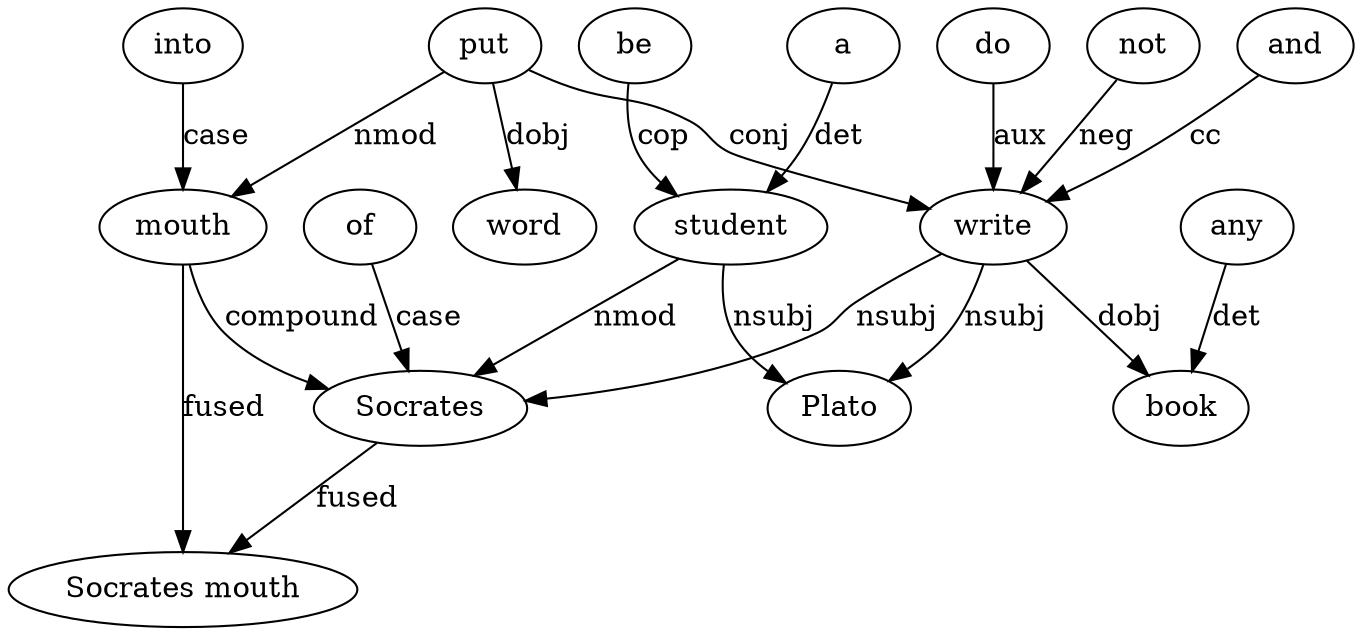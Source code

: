 digraph {
	Socrates -> "Socrates mouth" [label=fused]
	student -> Plato [label=nsubj]
	student -> Socrates [label=nmod]
	write -> Plato [label=nsubj]
	write -> book [label=dobj]
	write -> Socrates [label=nsubj]
	mouth -> "Socrates mouth" [label=fused]
	mouth -> Socrates [label=compound]
	do -> write [label=aux]
	not -> write [label=neg]
	and -> write [label=cc]
	put -> write [label=conj]
	put -> word [label=dobj]
	put -> mouth [label=nmod]
	be -> student [label=cop]
	any -> book [label=det]
	a -> student [label=det]
	of -> Socrates [label=case]
	into -> mouth [label=case]
}
